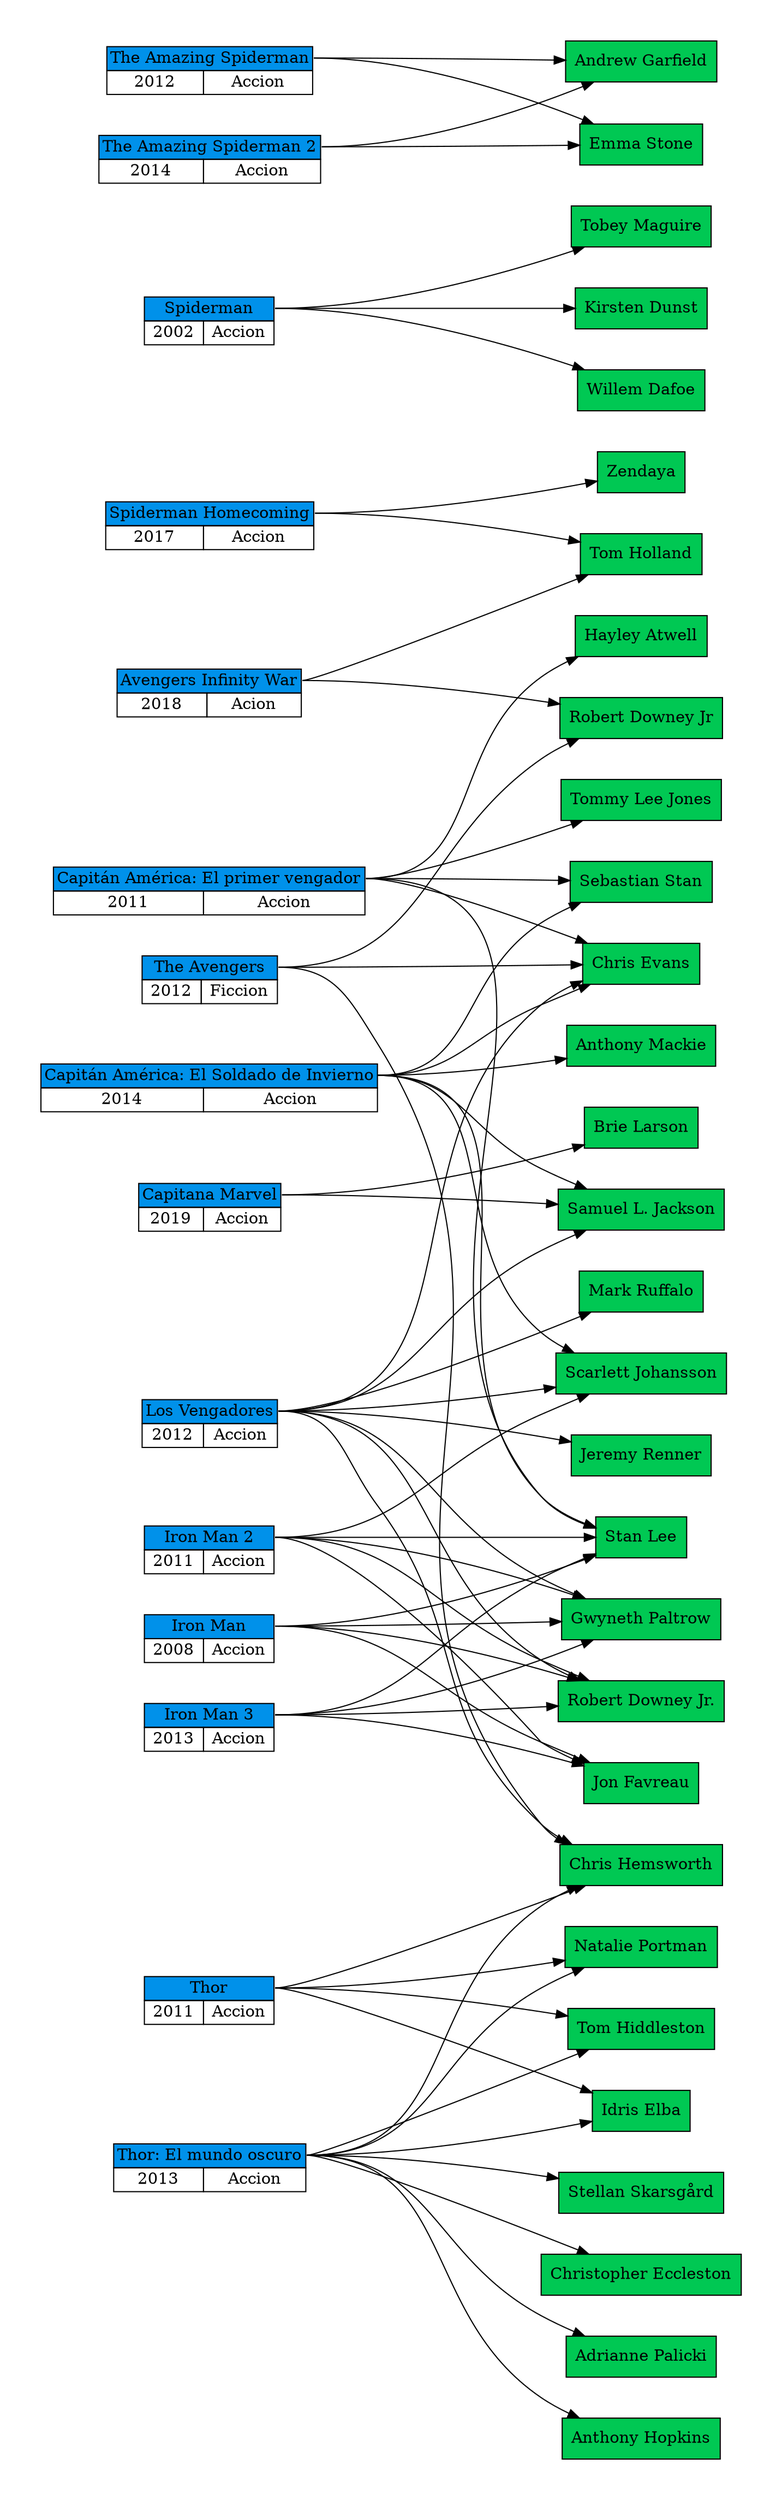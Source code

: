 
    digraph main {
        graph [pad="0.5", nodesep="0.5", ranksep="2"];
        node [shape=plain]
        rankdir=LR;

    
nodo1 [label=<
        <table border="0" cellborder="1" cellspacing="0">
        <tr><td bgcolor="#0091ea" port="p1" colspan="2">The Avengers</td></tr>
        <tr><td> 2012 </td><td> Ficcion </td></tr>
        </table>>];


nodo2 [label=<
        <table border="0" cellborder="1" cellspacing="0">
        <tr><td bgcolor="#0091ea" port="p1" colspan="2">Spiderman</td></tr>
        <tr><td> 2002 </td><td> Accion </td></tr>
        </table>>];


nodo3 [label=<
        <table border="0" cellborder="1" cellspacing="0">
        <tr><td bgcolor="#0091ea" port="p1" colspan="2">The Amazing Spiderman</td></tr>
        <tr><td> 2012 </td><td> Accion </td></tr>
        </table>>];


nodo4 [label=<
        <table border="0" cellborder="1" cellspacing="0">
        <tr><td bgcolor="#0091ea" port="p1" colspan="2">The Amazing Spiderman 2</td></tr>
        <tr><td> 2014 </td><td> Accion </td></tr>
        </table>>];


nodo5 [label=<
        <table border="0" cellborder="1" cellspacing="0">
        <tr><td bgcolor="#0091ea" port="p1" colspan="2">Spiderman Homecoming</td></tr>
        <tr><td> 2017 </td><td> Accion </td></tr>
        </table>>];


nodo6 [label=<
        <table border="0" cellborder="1" cellspacing="0">
        <tr><td bgcolor="#0091ea" port="p1" colspan="2">Avengers Infinity War</td></tr>
        <tr><td> 2018 </td><td> Acion </td></tr>
        </table>>];


nodo7 [label=<
        <table border="0" cellborder="1" cellspacing="0">
        <tr><td bgcolor="#0091ea" port="p1" colspan="2">Capitán América: El primer vengador</td></tr>
        <tr><td> 2011 </td><td> Accion </td></tr>
        </table>>];


nodo8 [label=<
        <table border="0" cellborder="1" cellspacing="0">
        <tr><td bgcolor="#0091ea" port="p1" colspan="2">Capitana Marvel</td></tr>
        <tr><td> 2019 </td><td> Accion </td></tr>
        </table>>];


nodo9 [label=<
        <table border="0" cellborder="1" cellspacing="0">
        <tr><td bgcolor="#0091ea" port="p1" colspan="2">Iron Man</td></tr>
        <tr><td> 2008 </td><td> Accion </td></tr>
        </table>>];


nodo10 [label=<
        <table border="0" cellborder="1" cellspacing="0">
        <tr><td bgcolor="#0091ea" port="p1" colspan="2">Iron Man 2</td></tr>
        <tr><td> 2011 </td><td> Accion </td></tr>
        </table>>];


nodo11 [label=<
        <table border="0" cellborder="1" cellspacing="0">
        <tr><td bgcolor="#0091ea" port="p1" colspan="2">Thor</td></tr>
        <tr><td> 2011 </td><td> Accion </td></tr>
        </table>>];


nodo12 [label=<
        <table border="0" cellborder="1" cellspacing="0">
        <tr><td bgcolor="#0091ea" port="p1" colspan="2">Los Vengadores</td></tr>
        <tr><td> 2012 </td><td> Accion </td></tr>
        </table>>];


nodo13 [label=<
        <table border="0" cellborder="1" cellspacing="0">
        <tr><td bgcolor="#0091ea" port="p1" colspan="2">Thor: El mundo oscuro</td></tr>
        <tr><td> 2013 </td><td> Accion </td></tr>
        </table>>];


nodo14 [label=<
        <table border="0" cellborder="1" cellspacing="0">
        <tr><td bgcolor="#0091ea" port="p1" colspan="2">Iron Man 3</td></tr>
        <tr><td> 2013 </td><td> Accion </td></tr>
        </table>>];


nodo15 [label=<
        <table border="0" cellborder="1" cellspacing="0">
        <tr><td bgcolor="#0091ea" port="p1" colspan="2">Capitán América: El Soldado de Invierno</td></tr>
        <tr><td> 2014 </td><td> Accion </td></tr>
        </table>>];

node [shape=Diamond, style=filled, fillcolor="#00c853"]	"Robert Downey Jr"
	"Chris Evans"
	"Chris Hemsworth"
	"Tobey Maguire"
	"Kirsten Dunst"
	"Willem Dafoe"
	"Andrew Garfield"
	"Emma Stone"
	"Tom Holland"
	"Zendaya"
	"Tommy Lee Jones"
	"Hayley Atwell"
	"Sebastian Stan"
	"Stan Lee"
	"Brie Larson"
	"Samuel L. Jackson"
	"Robert Downey Jr."
	"Jon Favreau"
	"Gwyneth Paltrow"
	"Scarlett Johansson"
	"Natalie Portman"
	"Tom Hiddleston"
	"Idris Elba"
	"Jeremy Renner"
	"Mark Ruffalo"
	"Anthony Hopkins"
	"Stellan Skarsgård"
	"Christopher Eccleston"
	"Adrianne Palicki"
	"Anthony Mackie"
	nodo1:p1 -> "Robert Downey Jr";
	nodo1:p1 -> "Chris Evans";
	nodo1:p1 -> "Chris Hemsworth";
	nodo2:p1 -> "Tobey Maguire";
	nodo2:p1 -> "Kirsten Dunst";
	nodo2:p1 -> "Willem Dafoe";
	nodo3:p1 -> "Andrew Garfield";
	nodo3:p1 -> "Emma Stone";
	nodo4:p1 -> "Andrew Garfield";
	nodo4:p1 -> "Emma Stone";
	nodo5:p1 -> "Tom Holland";
	nodo5:p1 -> "Zendaya";
	nodo6:p1 -> "Robert Downey Jr";
	nodo6:p1 -> "Tom Holland";
	nodo7:p1 -> "Chris Evans";
	nodo7:p1 -> "Tommy Lee Jones";
	nodo7:p1 -> "Hayley Atwell";
	nodo7:p1 -> "Sebastian Stan";
	nodo7:p1 -> "Stan Lee";
	nodo8:p1 -> "Brie Larson";
	nodo8:p1 -> "Samuel L. Jackson";
	nodo9:p1 -> "Robert Downey Jr.";
	nodo9:p1 -> "Jon Favreau";
	nodo9:p1 -> "Gwyneth Paltrow";
	nodo9:p1 -> "Stan Lee";
	nodo10:p1 -> "Robert Downey Jr.";
	nodo10:p1 -> "Jon Favreau";
	nodo10:p1 -> "Gwyneth Paltrow";
	nodo10:p1 -> "Stan Lee";
	nodo10:p1 -> "Scarlett Johansson";
	nodo11:p1 -> "Chris Hemsworth";
	nodo11:p1 -> "Natalie Portman";
	nodo11:p1 -> "Tom Hiddleston";
	nodo11:p1 -> "Idris Elba";
	nodo12:p1 -> "Scarlett Johansson";
	nodo12:p1 -> "Gwyneth Paltrow";
	nodo12:p1 -> "Robert Downey Jr.";
	nodo12:p1 -> "Jeremy Renner";
	nodo12:p1 -> "Chris Evans";
	nodo12:p1 -> "Chris Hemsworth";
	nodo12:p1 -> "Mark Ruffalo";
	nodo12:p1 -> "Samuel L. Jackson";
	nodo13:p1 -> "Chris Hemsworth";
	nodo13:p1 -> "Natalie Portman";
	nodo13:p1 -> "Tom Hiddleston";
	nodo13:p1 -> "Anthony Hopkins";
	nodo13:p1 -> "Idris Elba";
	nodo13:p1 -> "Stellan Skarsgård";
	nodo13:p1 -> "Christopher Eccleston";
	nodo13:p1 -> "Adrianne Palicki";
	nodo14:p1 -> "Robert Downey Jr.";
	nodo14:p1 -> "Jon Favreau";
	nodo14:p1 -> "Gwyneth Paltrow";
	nodo14:p1 -> "Stan Lee";
	nodo15:p1 -> "Chris Evans";
	nodo15:p1 -> "Scarlett Johansson";
	nodo15:p1 -> "Sebastian Stan";
	nodo15:p1 -> "Anthony Mackie";
	nodo15:p1 -> "Samuel L. Jackson";
	nodo15:p1 -> "Stan Lee";
}